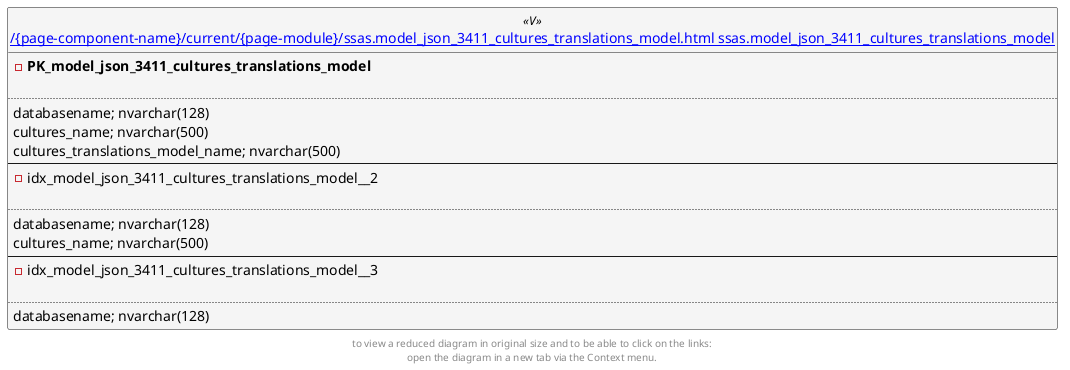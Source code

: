 @startuml
left to right direction
'top to bottom direction
hide circle
'avoide "." issues:
set namespaceSeparator none


skinparam class {
  BackgroundColor White
  BackgroundColor<<FN>> Yellow
  BackgroundColor<<FS>> Yellow
  BackgroundColor<<FT>> LightGray
  BackgroundColor<<IF>> Yellow
  BackgroundColor<<IS>> Yellow
  BackgroundColor<<P>> Aqua
  BackgroundColor<<PC>> Aqua
  BackgroundColor<<SN>> Yellow
  BackgroundColor<<SO>> SlateBlue
  BackgroundColor<<TF>> LightGray
  BackgroundColor<<TR>> Tomato
  BackgroundColor<<U>> White
  BackgroundColor<<V>> WhiteSmoke
  BackgroundColor<<X>> Aqua
}


entity "[[{site-url}/{page-component-name}/current/{page-module}/ssas.model_json_3411_cultures_translations_model.html ssas.model_json_3411_cultures_translations_model]]" as ssas.model_json_3411_cultures_translations_model << V >> {
- **PK_model_json_3411_cultures_translations_model**

..
databasename; nvarchar(128)
cultures_name; nvarchar(500)
cultures_translations_model_name; nvarchar(500)
--
- idx_model_json_3411_cultures_translations_model__2

..
databasename; nvarchar(128)
cultures_name; nvarchar(500)
--
- idx_model_json_3411_cultures_translations_model__3

..
databasename; nvarchar(128)
}


footer
to view a reduced diagram in original size and to be able to click on the links:
open the diagram in a new tab via the Context menu.
end footer

@enduml

